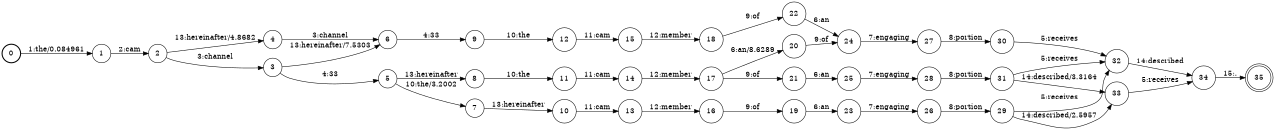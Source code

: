 digraph FST {
rankdir = LR;
size = "8.5,11";
label = "";
center = 1;
orientation = Portrait;
ranksep = "0.4";
nodesep = "0.25";
0 [label = "0", shape = circle, style = bold, fontsize = 14]
	0 -> 1 [label = "1:the/0.084961", fontsize = 14];
1 [label = "1", shape = circle, style = solid, fontsize = 14]
	1 -> 2 [label = "2:cam", fontsize = 14];
2 [label = "2", shape = circle, style = solid, fontsize = 14]
	2 -> 3 [label = "3:channel", fontsize = 14];
	2 -> 4 [label = "13:hereinafter/4.8682", fontsize = 14];
3 [label = "3", shape = circle, style = solid, fontsize = 14]
	3 -> 5 [label = "4:33", fontsize = 14];
	3 -> 6 [label = "13:hereinafter/7.5303", fontsize = 14];
4 [label = "4", shape = circle, style = solid, fontsize = 14]
	4 -> 6 [label = "3:channel", fontsize = 14];
5 [label = "5", shape = circle, style = solid, fontsize = 14]
	5 -> 7 [label = "10:the/3.2002", fontsize = 14];
	5 -> 8 [label = "13:hereinafter", fontsize = 14];
6 [label = "6", shape = circle, style = solid, fontsize = 14]
	6 -> 9 [label = "4:33", fontsize = 14];
7 [label = "7", shape = circle, style = solid, fontsize = 14]
	7 -> 10 [label = "13:hereinafter", fontsize = 14];
8 [label = "8", shape = circle, style = solid, fontsize = 14]
	8 -> 11 [label = "10:the", fontsize = 14];
9 [label = "9", shape = circle, style = solid, fontsize = 14]
	9 -> 12 [label = "10:the", fontsize = 14];
10 [label = "10", shape = circle, style = solid, fontsize = 14]
	10 -> 13 [label = "11:cam", fontsize = 14];
11 [label = "11", shape = circle, style = solid, fontsize = 14]
	11 -> 14 [label = "11:cam", fontsize = 14];
12 [label = "12", shape = circle, style = solid, fontsize = 14]
	12 -> 15 [label = "11:cam", fontsize = 14];
13 [label = "13", shape = circle, style = solid, fontsize = 14]
	13 -> 16 [label = "12:member", fontsize = 14];
14 [label = "14", shape = circle, style = solid, fontsize = 14]
	14 -> 17 [label = "12:member", fontsize = 14];
15 [label = "15", shape = circle, style = solid, fontsize = 14]
	15 -> 18 [label = "12:member", fontsize = 14];
16 [label = "16", shape = circle, style = solid, fontsize = 14]
	16 -> 19 [label = "9:of", fontsize = 14];
17 [label = "17", shape = circle, style = solid, fontsize = 14]
	17 -> 20 [label = "6:an/8.6289", fontsize = 14];
	17 -> 21 [label = "9:of", fontsize = 14];
18 [label = "18", shape = circle, style = solid, fontsize = 14]
	18 -> 22 [label = "9:of", fontsize = 14];
19 [label = "19", shape = circle, style = solid, fontsize = 14]
	19 -> 23 [label = "6:an", fontsize = 14];
20 [label = "20", shape = circle, style = solid, fontsize = 14]
	20 -> 24 [label = "9:of", fontsize = 14];
21 [label = "21", shape = circle, style = solid, fontsize = 14]
	21 -> 25 [label = "6:an", fontsize = 14];
22 [label = "22", shape = circle, style = solid, fontsize = 14]
	22 -> 24 [label = "6:an", fontsize = 14];
23 [label = "23", shape = circle, style = solid, fontsize = 14]
	23 -> 26 [label = "7:engaging", fontsize = 14];
24 [label = "24", shape = circle, style = solid, fontsize = 14]
	24 -> 27 [label = "7:engaging", fontsize = 14];
25 [label = "25", shape = circle, style = solid, fontsize = 14]
	25 -> 28 [label = "7:engaging", fontsize = 14];
26 [label = "26", shape = circle, style = solid, fontsize = 14]
	26 -> 29 [label = "8:portion", fontsize = 14];
27 [label = "27", shape = circle, style = solid, fontsize = 14]
	27 -> 30 [label = "8:portion", fontsize = 14];
28 [label = "28", shape = circle, style = solid, fontsize = 14]
	28 -> 31 [label = "8:portion", fontsize = 14];
29 [label = "29", shape = circle, style = solid, fontsize = 14]
	29 -> 32 [label = "5:receives", fontsize = 14];
	29 -> 33 [label = "14:described/2.5957", fontsize = 14];
30 [label = "30", shape = circle, style = solid, fontsize = 14]
	30 -> 32 [label = "5:receives", fontsize = 14];
31 [label = "31", shape = circle, style = solid, fontsize = 14]
	31 -> 32 [label = "5:receives", fontsize = 14];
	31 -> 33 [label = "14:described/3.3164", fontsize = 14];
32 [label = "32", shape = circle, style = solid, fontsize = 14]
	32 -> 34 [label = "14:described", fontsize = 14];
33 [label = "33", shape = circle, style = solid, fontsize = 14]
	33 -> 34 [label = "5:receives", fontsize = 14];
34 [label = "34", shape = circle, style = solid, fontsize = 14]
	34 -> 35 [label = "15:.", fontsize = 14];
35 [label = "35", shape = doublecircle, style = solid, fontsize = 14]
}
